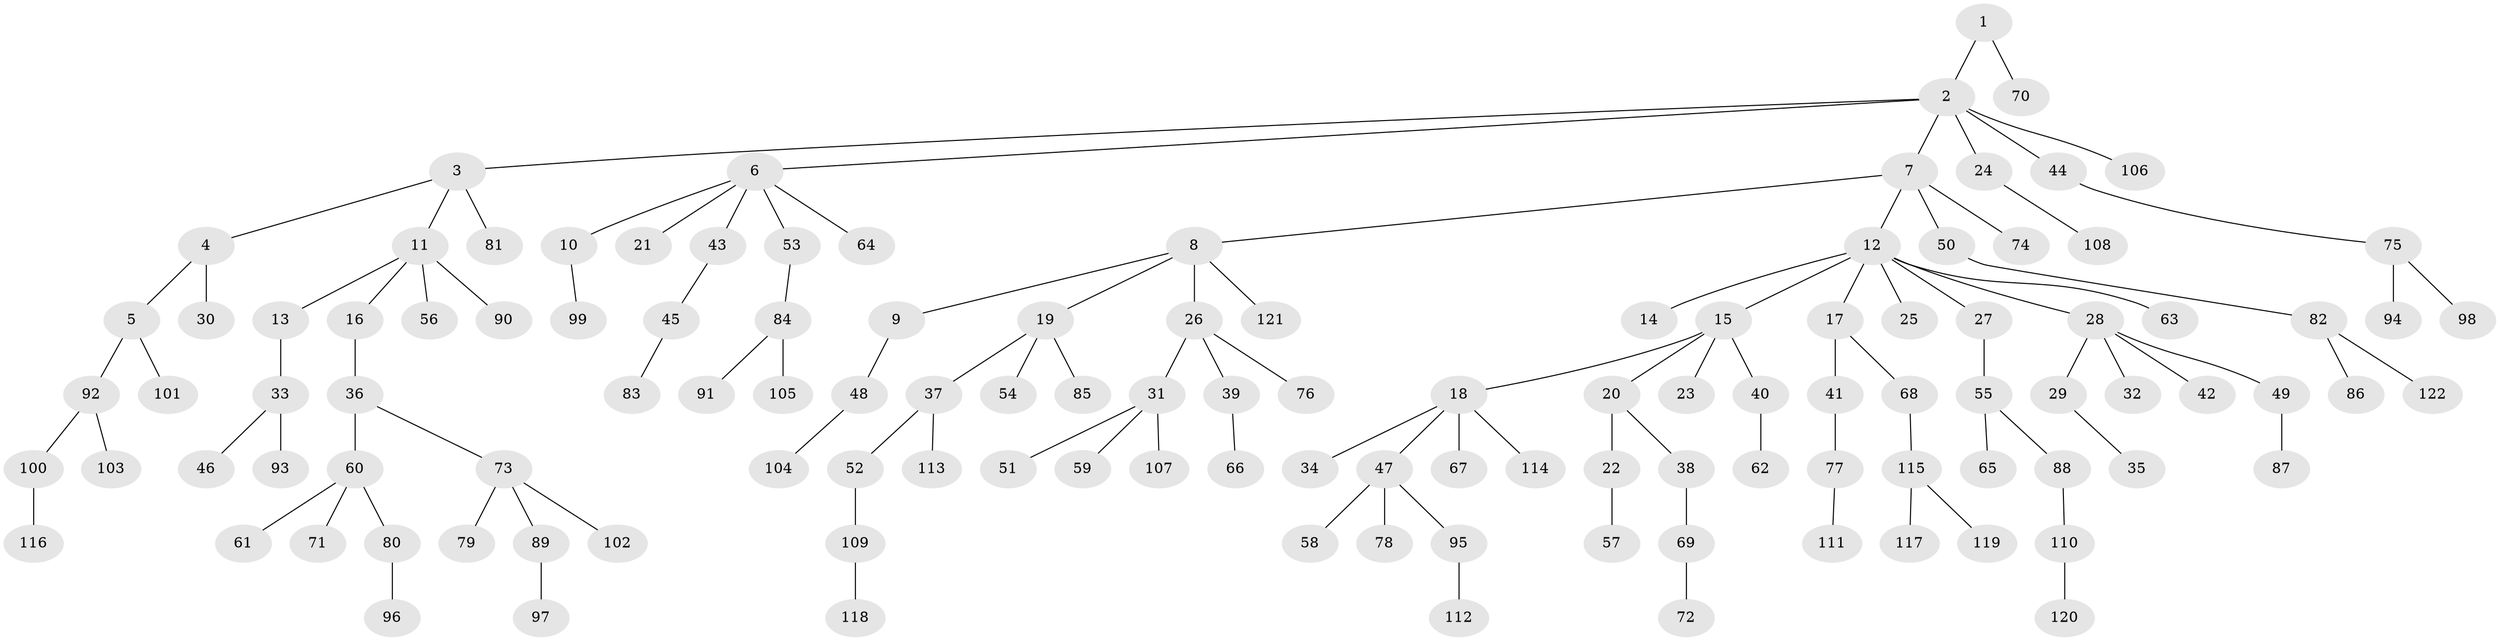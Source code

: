 // Generated by graph-tools (version 1.1) at 2025/37/03/09/25 02:37:06]
// undirected, 122 vertices, 121 edges
graph export_dot {
graph [start="1"]
  node [color=gray90,style=filled];
  1;
  2;
  3;
  4;
  5;
  6;
  7;
  8;
  9;
  10;
  11;
  12;
  13;
  14;
  15;
  16;
  17;
  18;
  19;
  20;
  21;
  22;
  23;
  24;
  25;
  26;
  27;
  28;
  29;
  30;
  31;
  32;
  33;
  34;
  35;
  36;
  37;
  38;
  39;
  40;
  41;
  42;
  43;
  44;
  45;
  46;
  47;
  48;
  49;
  50;
  51;
  52;
  53;
  54;
  55;
  56;
  57;
  58;
  59;
  60;
  61;
  62;
  63;
  64;
  65;
  66;
  67;
  68;
  69;
  70;
  71;
  72;
  73;
  74;
  75;
  76;
  77;
  78;
  79;
  80;
  81;
  82;
  83;
  84;
  85;
  86;
  87;
  88;
  89;
  90;
  91;
  92;
  93;
  94;
  95;
  96;
  97;
  98;
  99;
  100;
  101;
  102;
  103;
  104;
  105;
  106;
  107;
  108;
  109;
  110;
  111;
  112;
  113;
  114;
  115;
  116;
  117;
  118;
  119;
  120;
  121;
  122;
  1 -- 2;
  1 -- 70;
  2 -- 3;
  2 -- 6;
  2 -- 7;
  2 -- 24;
  2 -- 44;
  2 -- 106;
  3 -- 4;
  3 -- 11;
  3 -- 81;
  4 -- 5;
  4 -- 30;
  5 -- 92;
  5 -- 101;
  6 -- 10;
  6 -- 21;
  6 -- 43;
  6 -- 53;
  6 -- 64;
  7 -- 8;
  7 -- 12;
  7 -- 50;
  7 -- 74;
  8 -- 9;
  8 -- 19;
  8 -- 26;
  8 -- 121;
  9 -- 48;
  10 -- 99;
  11 -- 13;
  11 -- 16;
  11 -- 56;
  11 -- 90;
  12 -- 14;
  12 -- 15;
  12 -- 17;
  12 -- 25;
  12 -- 27;
  12 -- 28;
  12 -- 63;
  13 -- 33;
  15 -- 18;
  15 -- 20;
  15 -- 23;
  15 -- 40;
  16 -- 36;
  17 -- 41;
  17 -- 68;
  18 -- 34;
  18 -- 47;
  18 -- 67;
  18 -- 114;
  19 -- 37;
  19 -- 54;
  19 -- 85;
  20 -- 22;
  20 -- 38;
  22 -- 57;
  24 -- 108;
  26 -- 31;
  26 -- 39;
  26 -- 76;
  27 -- 55;
  28 -- 29;
  28 -- 32;
  28 -- 42;
  28 -- 49;
  29 -- 35;
  31 -- 51;
  31 -- 59;
  31 -- 107;
  33 -- 46;
  33 -- 93;
  36 -- 60;
  36 -- 73;
  37 -- 52;
  37 -- 113;
  38 -- 69;
  39 -- 66;
  40 -- 62;
  41 -- 77;
  43 -- 45;
  44 -- 75;
  45 -- 83;
  47 -- 58;
  47 -- 78;
  47 -- 95;
  48 -- 104;
  49 -- 87;
  50 -- 82;
  52 -- 109;
  53 -- 84;
  55 -- 65;
  55 -- 88;
  60 -- 61;
  60 -- 71;
  60 -- 80;
  68 -- 115;
  69 -- 72;
  73 -- 79;
  73 -- 89;
  73 -- 102;
  75 -- 94;
  75 -- 98;
  77 -- 111;
  80 -- 96;
  82 -- 86;
  82 -- 122;
  84 -- 91;
  84 -- 105;
  88 -- 110;
  89 -- 97;
  92 -- 100;
  92 -- 103;
  95 -- 112;
  100 -- 116;
  109 -- 118;
  110 -- 120;
  115 -- 117;
  115 -- 119;
}
